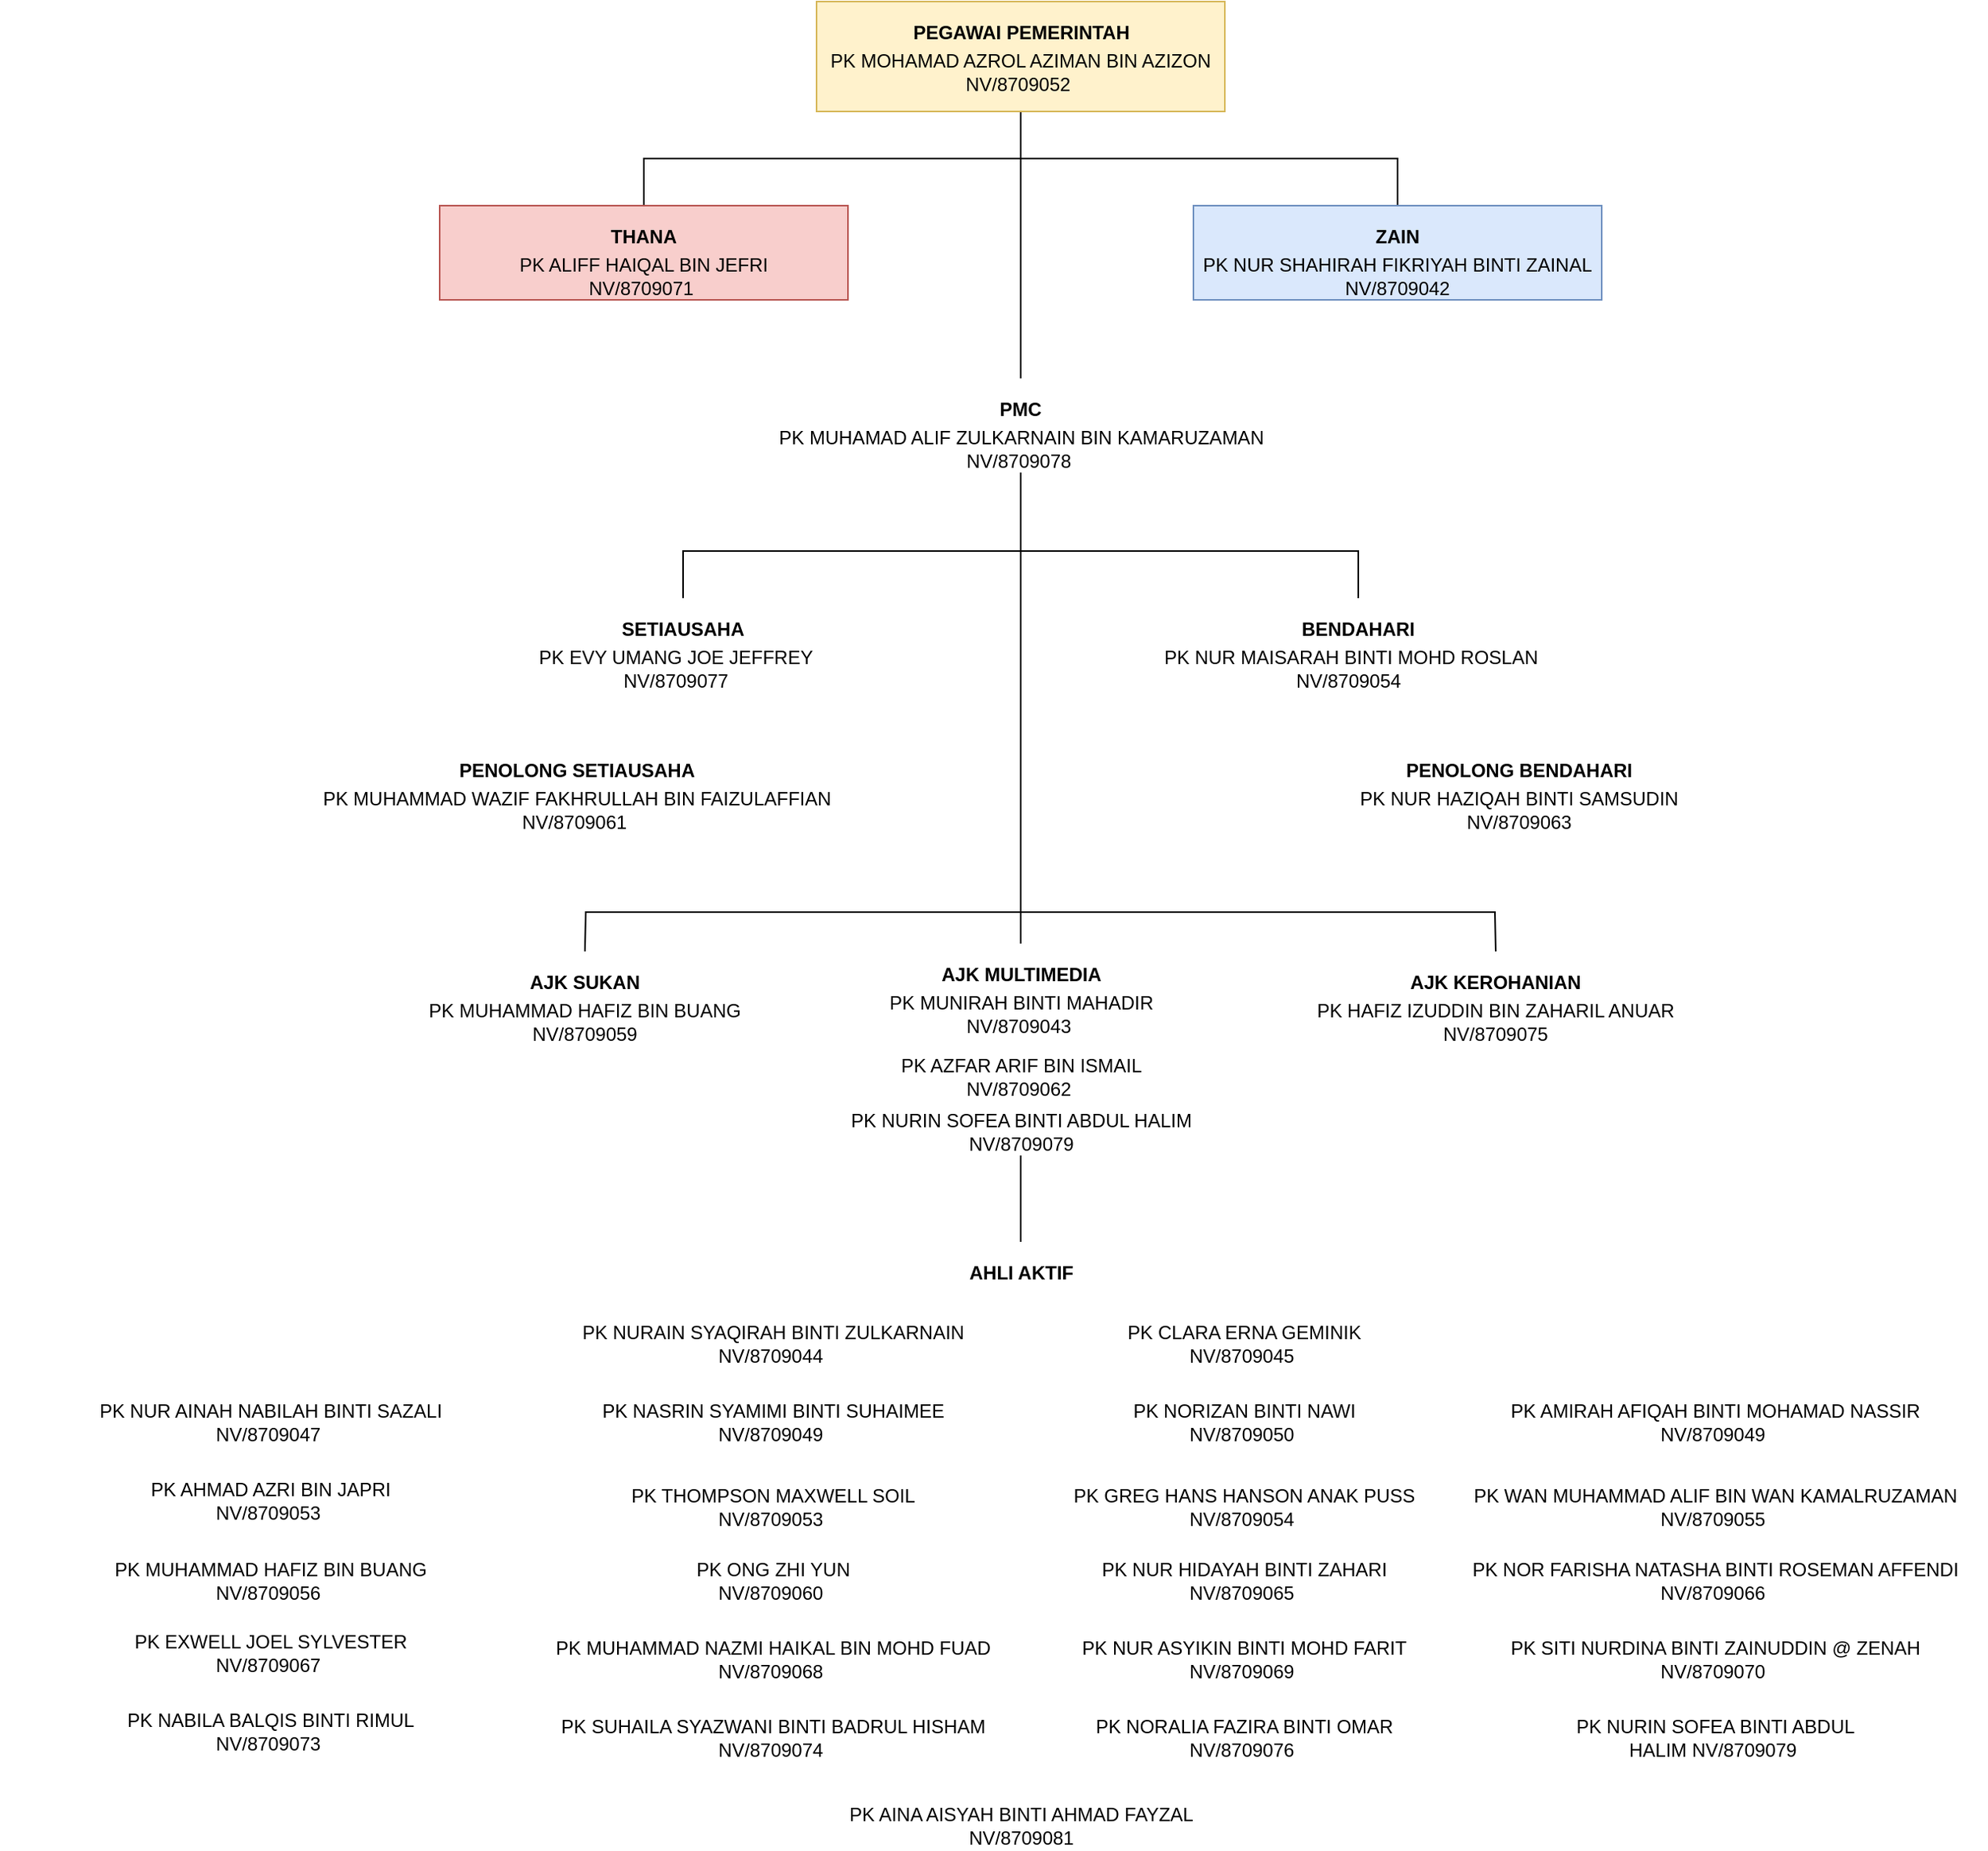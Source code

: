 <mxfile version="22.1.4" type="device">
  <diagram name="Page-1" id="6G_XyiH_UpfWlHVDRDG_">
    <mxGraphModel dx="5350" dy="2805" grid="1" gridSize="10" guides="1" tooltips="1" connect="1" arrows="1" fold="1" page="1" pageScale="1" pageWidth="850" pageHeight="1100" math="0" shadow="0">
      <root>
        <mxCell id="0" />
        <mxCell id="1" parent="0" />
        <mxCell id="8aEzLHYYMAuPvHVN1FfV-11" value="" style="endArrow=none;html=1;rounded=0;entryX=0.5;entryY=1;entryDx=0;entryDy=0;exitX=0.5;exitY=0;exitDx=0;exitDy=0;" parent="1" source="8aEzLHYYMAuPvHVN1FfV-4" target="8aEzLHYYMAuPvHVN1FfV-2" edge="1">
          <mxGeometry width="50" height="50" relative="1" as="geometry">
            <mxPoint x="405" y="320" as="sourcePoint" />
            <mxPoint x="455" y="270" as="targetPoint" />
            <Array as="points">
              <mxPoint x="120" y="200" />
              <mxPoint x="360" y="200" />
            </Array>
          </mxGeometry>
        </mxCell>
        <mxCell id="8aEzLHYYMAuPvHVN1FfV-12" value="" style="endArrow=none;html=1;rounded=0;entryX=0.5;entryY=0;entryDx=0;entryDy=0;exitX=0.5;exitY=1;exitDx=0;exitDy=0;" parent="1" source="8aEzLHYYMAuPvHVN1FfV-2" target="8aEzLHYYMAuPvHVN1FfV-6" edge="1">
          <mxGeometry width="50" height="50" relative="1" as="geometry">
            <mxPoint x="405" y="320" as="sourcePoint" />
            <mxPoint x="455" y="270" as="targetPoint" />
            <Array as="points">
              <mxPoint x="360" y="200" />
              <mxPoint x="600" y="200" />
            </Array>
          </mxGeometry>
        </mxCell>
        <mxCell id="8aEzLHYYMAuPvHVN1FfV-18" value="" style="endArrow=none;html=1;rounded=0;entryX=0.5;entryY=1;entryDx=0;entryDy=0;" parent="1" source="8aEzLHYYMAuPvHVN1FfV-9" target="8aEzLHYYMAuPvHVN1FfV-2" edge="1">
          <mxGeometry width="50" height="50" relative="1" as="geometry">
            <mxPoint x="310" y="330" as="sourcePoint" />
            <mxPoint x="360" y="280" as="targetPoint" />
          </mxGeometry>
        </mxCell>
        <mxCell id="8aEzLHYYMAuPvHVN1FfV-19" value="PENOLONG SETIAUSAHA&lt;br/&gt;" style="text;html=1;strokeColor=none;fillColor=none;align=center;verticalAlign=middle;whiteSpace=wrap;rounded=0;fontStyle=1" parent="1" vertex="1">
          <mxGeometry x="-8.75" y="570" width="172.5" height="40" as="geometry" />
        </mxCell>
        <mxCell id="8aEzLHYYMAuPvHVN1FfV-20" value="PK MUHAMMAD WAZIF FAKHRULLAH BIN FAIZULAFFIAN NV/8709061&amp;nbsp;" style="text;html=1;strokeColor=none;fillColor=none;align=center;verticalAlign=middle;whiteSpace=wrap;rounded=0;" parent="1" vertex="1">
          <mxGeometry x="-95" y="600" width="345" height="30" as="geometry" />
        </mxCell>
        <mxCell id="8aEzLHYYMAuPvHVN1FfV-23" value="PENOLONG BENDAHARI&lt;br/&gt;" style="text;html=1;strokeColor=none;fillColor=none;align=center;verticalAlign=middle;whiteSpace=wrap;rounded=0;fontStyle=1" parent="1" vertex="1">
          <mxGeometry x="591.25" y="570" width="172.5" height="40" as="geometry" />
        </mxCell>
        <mxCell id="8aEzLHYYMAuPvHVN1FfV-24" value="PK NUR HAZIQAH BINTI SAMSUDIN &lt;br&gt;NV/8709063&lt;br/&gt;" style="text;html=1;strokeColor=none;fillColor=none;align=center;verticalAlign=middle;whiteSpace=wrap;rounded=0;" parent="1" vertex="1">
          <mxGeometry x="505" y="600" width="345" height="30" as="geometry" />
        </mxCell>
        <mxCell id="8aEzLHYYMAuPvHVN1FfV-25" value="AJK SUKAN&lt;br/&gt;" style="text;html=1;strokeColor=none;fillColor=none;align=center;verticalAlign=middle;whiteSpace=wrap;rounded=0;fontStyle=1" parent="1" vertex="1">
          <mxGeometry x="-3.75" y="705" width="172.5" height="40" as="geometry" />
        </mxCell>
        <mxCell id="8aEzLHYYMAuPvHVN1FfV-26" value="PK MUHAMMAD HAFIZ BIN BUANG &lt;br&gt;NV/8709059" style="text;html=1;strokeColor=none;fillColor=none;align=center;verticalAlign=middle;whiteSpace=wrap;rounded=0;" parent="1" vertex="1">
          <mxGeometry x="-90" y="735" width="345" height="30" as="geometry" />
        </mxCell>
        <mxCell id="8aEzLHYYMAuPvHVN1FfV-27" value="AJK KEROHANIAN&lt;br&gt;" style="text;html=1;strokeColor=none;fillColor=none;align=center;verticalAlign=middle;whiteSpace=wrap;rounded=0;fontStyle=1" parent="1" vertex="1">
          <mxGeometry x="576.25" y="705" width="172.5" height="40" as="geometry" />
        </mxCell>
        <mxCell id="8aEzLHYYMAuPvHVN1FfV-28" value="PK HAFIZ IZUDDIN BIN ZAHARIL ANUAR &lt;br&gt;NV/8709075" style="text;html=1;strokeColor=none;fillColor=none;align=center;verticalAlign=middle;whiteSpace=wrap;rounded=0;" parent="1" vertex="1">
          <mxGeometry x="490" y="735" width="345" height="30" as="geometry" />
        </mxCell>
        <mxCell id="8aEzLHYYMAuPvHVN1FfV-29" value="AJK MULTIMEDIA&lt;br/&gt;" style="text;html=1;strokeColor=none;fillColor=none;align=center;verticalAlign=middle;whiteSpace=wrap;rounded=0;fontStyle=1" parent="1" vertex="1">
          <mxGeometry x="273.75" y="700" width="172.5" height="40" as="geometry" />
        </mxCell>
        <mxCell id="8aEzLHYYMAuPvHVN1FfV-30" value="PK MUNIRAH BINTI MAHADIR &lt;br&gt;NV/8709043&amp;nbsp;&lt;br&gt;" style="text;html=1;strokeColor=none;fillColor=none;align=center;verticalAlign=middle;whiteSpace=wrap;rounded=0;" parent="1" vertex="1">
          <mxGeometry x="187.5" y="730" width="345" height="30" as="geometry" />
        </mxCell>
        <mxCell id="8aEzLHYYMAuPvHVN1FfV-31" value="PK AZFAR ARIF BIN ISMAIL &lt;br&gt;NV/8709062&amp;nbsp;" style="text;html=1;strokeColor=none;fillColor=none;align=center;verticalAlign=middle;whiteSpace=wrap;rounded=0;" parent="1" vertex="1">
          <mxGeometry x="187.5" y="770" width="345" height="30" as="geometry" />
        </mxCell>
        <mxCell id="8aEzLHYYMAuPvHVN1FfV-32" value="PK NURIN SOFEA BINTI ABDUL HALIM &lt;br&gt;NV/8709079" style="text;html=1;strokeColor=none;fillColor=none;align=center;verticalAlign=middle;whiteSpace=wrap;rounded=0;" parent="1" vertex="1">
          <mxGeometry x="187.5" y="805" width="345" height="30" as="geometry" />
        </mxCell>
        <mxCell id="8aEzLHYYMAuPvHVN1FfV-33" value="AHLI AKTIF&lt;br/&gt;" style="text;html=1;strokeColor=none;fillColor=none;align=center;verticalAlign=middle;whiteSpace=wrap;rounded=0;fontStyle=1" parent="1" vertex="1">
          <mxGeometry x="273.75" y="890" width="172.5" height="40" as="geometry" />
        </mxCell>
        <mxCell id="8aEzLHYYMAuPvHVN1FfV-34" value="PK NURAIN SYAQIRAH BINTI ZULKARNAIN &lt;br&gt;NV/8709044&amp;nbsp;" style="text;html=1;strokeColor=none;fillColor=none;align=center;verticalAlign=middle;whiteSpace=wrap;rounded=0;" parent="1" vertex="1">
          <mxGeometry x="30" y="940" width="345" height="30" as="geometry" />
        </mxCell>
        <mxCell id="8aEzLHYYMAuPvHVN1FfV-35" value="PK CLARA ERNA GEMINIK &lt;br&gt;NV/8709045&amp;nbsp;" style="text;html=1;strokeColor=none;fillColor=none;align=center;verticalAlign=middle;whiteSpace=wrap;rounded=0;" parent="1" vertex="1">
          <mxGeometry x="330" y="940" width="345" height="30" as="geometry" />
        </mxCell>
        <mxCell id="8aEzLHYYMAuPvHVN1FfV-36" value="" style="group" parent="1" vertex="1" connectable="0">
          <mxGeometry x="-32.5" y="480" width="345" height="60" as="geometry" />
        </mxCell>
        <mxCell id="8aEzLHYYMAuPvHVN1FfV-13" value="SETIAUSAHA" style="text;html=1;strokeColor=none;fillColor=none;align=center;verticalAlign=middle;whiteSpace=wrap;rounded=0;fontStyle=1" parent="8aEzLHYYMAuPvHVN1FfV-36" vertex="1">
          <mxGeometry x="122.5" width="110" height="40" as="geometry" />
        </mxCell>
        <mxCell id="8aEzLHYYMAuPvHVN1FfV-14" value="PK EVY UMANG JOE JEFFREY &lt;br&gt;NV/8709077" style="text;html=1;strokeColor=none;fillColor=none;align=center;verticalAlign=middle;whiteSpace=wrap;rounded=0;" parent="8aEzLHYYMAuPvHVN1FfV-36" vertex="1">
          <mxGeometry y="30" width="345" height="30" as="geometry" />
        </mxCell>
        <mxCell id="8aEzLHYYMAuPvHVN1FfV-37" value="" style="group" parent="1" vertex="1" connectable="0">
          <mxGeometry x="397.5" y="480" width="345" height="60" as="geometry" />
        </mxCell>
        <mxCell id="8aEzLHYYMAuPvHVN1FfV-21" value="BENDAHARI" style="text;html=1;strokeColor=none;fillColor=none;align=center;verticalAlign=middle;whiteSpace=wrap;rounded=0;fontStyle=1" parent="8aEzLHYYMAuPvHVN1FfV-37" vertex="1">
          <mxGeometry x="122.5" width="110" height="40" as="geometry" />
        </mxCell>
        <mxCell id="8aEzLHYYMAuPvHVN1FfV-22" value="PK NUR MAISARAH BINTI MOHD ROSLAN &lt;br&gt;NV/8709054&amp;nbsp;" style="text;html=1;strokeColor=none;fillColor=none;align=center;verticalAlign=middle;whiteSpace=wrap;rounded=0;" parent="8aEzLHYYMAuPvHVN1FfV-37" vertex="1">
          <mxGeometry y="30" width="345" height="30" as="geometry" />
        </mxCell>
        <mxCell id="8aEzLHYYMAuPvHVN1FfV-38" value="" style="group" parent="1" vertex="1" connectable="0">
          <mxGeometry x="187.5" y="340" width="345" height="60" as="geometry" />
        </mxCell>
        <mxCell id="8aEzLHYYMAuPvHVN1FfV-9" value="PMC" style="text;html=1;strokeColor=none;fillColor=none;align=center;verticalAlign=middle;whiteSpace=wrap;rounded=0;fontStyle=1" parent="8aEzLHYYMAuPvHVN1FfV-38" vertex="1">
          <mxGeometry x="117.5" width="110" height="40" as="geometry" />
        </mxCell>
        <mxCell id="8aEzLHYYMAuPvHVN1FfV-10" value="PK MUHAMAD ALIF ZULKARNAIN BIN KAMARUZAMAN NV/8709078&amp;nbsp;" style="text;html=1;strokeColor=none;fillColor=none;align=center;verticalAlign=middle;whiteSpace=wrap;rounded=0;" parent="8aEzLHYYMAuPvHVN1FfV-38" vertex="1">
          <mxGeometry y="30" width="345" height="30" as="geometry" />
        </mxCell>
        <mxCell id="8aEzLHYYMAuPvHVN1FfV-39" value="" style="group;fillColor=#dae8fc;strokeColor=#6c8ebf;" parent="1" vertex="1" connectable="0">
          <mxGeometry x="470" y="230" width="260" height="60" as="geometry" />
        </mxCell>
        <mxCell id="8aEzLHYYMAuPvHVN1FfV-6" value="ZAIN" style="text;html=1;strokeColor=none;fillColor=none;align=center;verticalAlign=middle;whiteSpace=wrap;rounded=0;fontStyle=1" parent="8aEzLHYYMAuPvHVN1FfV-39" vertex="1">
          <mxGeometry x="75" width="110" height="40" as="geometry" />
        </mxCell>
        <mxCell id="8aEzLHYYMAuPvHVN1FfV-7" value="PK NUR SHAHIRAH FIKRIYAH BINTI ZAINAL NV/8709042" style="text;html=1;strokeColor=none;fillColor=none;align=center;verticalAlign=middle;whiteSpace=wrap;rounded=0;" parent="8aEzLHYYMAuPvHVN1FfV-39" vertex="1">
          <mxGeometry y="30" width="260" height="30" as="geometry" />
        </mxCell>
        <mxCell id="8aEzLHYYMAuPvHVN1FfV-40" value="" style="group;fillColor=#fff2cc;strokeColor=#d6b656;" parent="1" vertex="1" connectable="0">
          <mxGeometry x="230" y="100" width="260" height="70" as="geometry" />
        </mxCell>
        <mxCell id="8aEzLHYYMAuPvHVN1FfV-1" value="PEGAWAI PEMERINTAH&lt;br&gt;" style="text;html=1;strokeColor=none;fillColor=none;align=center;verticalAlign=middle;whiteSpace=wrap;rounded=0;fontStyle=1" parent="8aEzLHYYMAuPvHVN1FfV-40" vertex="1">
          <mxGeometry x="42.5" width="175" height="40" as="geometry" />
        </mxCell>
        <mxCell id="8aEzLHYYMAuPvHVN1FfV-2" value="PK MOHAMAD AZROL AZIMAN BIN AZIZON&lt;br&gt;NV/8709052&amp;nbsp;" style="text;html=1;strokeColor=none;fillColor=none;align=center;verticalAlign=middle;whiteSpace=wrap;rounded=0;" parent="8aEzLHYYMAuPvHVN1FfV-40" vertex="1">
          <mxGeometry y="30" width="260" height="30" as="geometry" />
        </mxCell>
        <mxCell id="8aEzLHYYMAuPvHVN1FfV-41" value="" style="group;fillColor=#f8cecc;strokeColor=#b85450;" parent="1" vertex="1" connectable="0">
          <mxGeometry x="-10" y="230" width="260" height="60" as="geometry" />
        </mxCell>
        <mxCell id="8aEzLHYYMAuPvHVN1FfV-4" value="THANA" style="text;html=1;strokeColor=none;fillColor=none;align=center;verticalAlign=middle;whiteSpace=wrap;rounded=0;fontStyle=1" parent="8aEzLHYYMAuPvHVN1FfV-41" vertex="1">
          <mxGeometry x="70" width="120" height="40" as="geometry" />
        </mxCell>
        <mxCell id="8aEzLHYYMAuPvHVN1FfV-5" value="PK ALIFF HAIQAL BIN JEFRI&lt;br&gt;NV/8709071&amp;nbsp;" style="text;html=1;strokeColor=none;fillColor=none;align=center;verticalAlign=middle;whiteSpace=wrap;rounded=0;" parent="8aEzLHYYMAuPvHVN1FfV-41" vertex="1">
          <mxGeometry y="30" width="260" height="30" as="geometry" />
        </mxCell>
        <mxCell id="8aEzLHYYMAuPvHVN1FfV-42" value="PK NUR AINAH NABILAH BINTI SAZALI &lt;br&gt;NV/8709047&amp;nbsp;" style="text;html=1;strokeColor=none;fillColor=none;align=center;verticalAlign=middle;whiteSpace=wrap;rounded=0;" parent="1" vertex="1">
          <mxGeometry x="-290" y="990" width="345" height="30" as="geometry" />
        </mxCell>
        <mxCell id="8aEzLHYYMAuPvHVN1FfV-43" value="PK NASRIN SYAMIMI BINTI SUHAIMEE &lt;br&gt;NV/8709049&amp;nbsp;" style="text;html=1;strokeColor=none;fillColor=none;align=center;verticalAlign=middle;whiteSpace=wrap;rounded=0;" parent="1" vertex="1">
          <mxGeometry x="30" y="990" width="345" height="30" as="geometry" />
        </mxCell>
        <mxCell id="8aEzLHYYMAuPvHVN1FfV-44" value="PK NORIZAN BINTI NAWI &lt;br&gt;NV/8709050&amp;nbsp;" style="text;html=1;strokeColor=none;fillColor=none;align=center;verticalAlign=middle;whiteSpace=wrap;rounded=0;" parent="1" vertex="1">
          <mxGeometry x="330" y="990" width="345" height="30" as="geometry" />
        </mxCell>
        <mxCell id="8aEzLHYYMAuPvHVN1FfV-45" value="PK AMIRAH AFIQAH BINTI MOHAMAD NASSIR &lt;br&gt;NV/8709049&amp;nbsp;" style="text;html=1;strokeColor=none;fillColor=none;align=center;verticalAlign=middle;whiteSpace=wrap;rounded=0;" parent="1" vertex="1">
          <mxGeometry x="630" y="990" width="345" height="30" as="geometry" />
        </mxCell>
        <mxCell id="8aEzLHYYMAuPvHVN1FfV-46" value="PK AHMAD AZRI BIN JAPRI &lt;br&gt;NV/8709053&amp;nbsp;" style="text;html=1;strokeColor=none;fillColor=none;align=center;verticalAlign=middle;whiteSpace=wrap;rounded=0;" parent="1" vertex="1">
          <mxGeometry x="-290" y="1040" width="345" height="30" as="geometry" />
        </mxCell>
        <mxCell id="8aEzLHYYMAuPvHVN1FfV-47" value="PK THOMPSON MAXWELL SOIL &lt;br&gt;NV/8709053&amp;nbsp;" style="text;html=1;strokeColor=none;fillColor=none;align=center;verticalAlign=middle;whiteSpace=wrap;rounded=0;" parent="1" vertex="1">
          <mxGeometry x="30" y="1044" width="345" height="30" as="geometry" />
        </mxCell>
        <mxCell id="8aEzLHYYMAuPvHVN1FfV-48" value="PK GREG HANS HANSON ANAK PUSS &lt;br&gt;NV/8709054&amp;nbsp;" style="text;html=1;strokeColor=none;fillColor=none;align=center;verticalAlign=middle;whiteSpace=wrap;rounded=0;" parent="1" vertex="1">
          <mxGeometry x="330" y="1044" width="345" height="30" as="geometry" />
        </mxCell>
        <mxCell id="8aEzLHYYMAuPvHVN1FfV-49" value="PK WAN MUHAMMAD ALIF BIN WAN KAMALRUZAMAN NV/8709055&amp;nbsp;" style="text;html=1;strokeColor=none;fillColor=none;align=center;verticalAlign=middle;whiteSpace=wrap;rounded=0;" parent="1" vertex="1">
          <mxGeometry x="630" y="1044" width="345" height="30" as="geometry" />
        </mxCell>
        <mxCell id="8aEzLHYYMAuPvHVN1FfV-50" value="PK MUHAMMAD HAFIZ BIN BUANG &lt;br&gt;NV/8709056&amp;nbsp;" style="text;html=1;strokeColor=none;fillColor=none;align=center;verticalAlign=middle;whiteSpace=wrap;rounded=0;" parent="1" vertex="1">
          <mxGeometry x="-290" y="1091" width="345" height="30" as="geometry" />
        </mxCell>
        <mxCell id="8aEzLHYYMAuPvHVN1FfV-51" value="PK ONG ZHI YUN &lt;br&gt;NV/8709060&amp;nbsp;" style="text;html=1;strokeColor=none;fillColor=none;align=center;verticalAlign=middle;whiteSpace=wrap;rounded=0;" parent="1" vertex="1">
          <mxGeometry x="30" y="1091" width="345" height="30" as="geometry" />
        </mxCell>
        <mxCell id="8aEzLHYYMAuPvHVN1FfV-52" value="PK NUR HIDAYAH BINTI ZAHARI &lt;br&gt;NV/8709065&amp;nbsp;" style="text;html=1;strokeColor=none;fillColor=none;align=center;verticalAlign=middle;whiteSpace=wrap;rounded=0;" parent="1" vertex="1">
          <mxGeometry x="330" y="1091" width="345" height="30" as="geometry" />
        </mxCell>
        <mxCell id="8aEzLHYYMAuPvHVN1FfV-53" value="PK NOR FARISHA NATASHA BINTI ROSEMAN AFFENDI NV/8709066&amp;nbsp;" style="text;html=1;strokeColor=none;fillColor=none;align=center;verticalAlign=middle;whiteSpace=wrap;rounded=0;" parent="1" vertex="1">
          <mxGeometry x="630" y="1091" width="345" height="30" as="geometry" />
        </mxCell>
        <mxCell id="8aEzLHYYMAuPvHVN1FfV-54" value="PK EXWELL JOEL SYLVESTER &lt;br&gt;NV/8709067&amp;nbsp;" style="text;html=1;strokeColor=none;fillColor=none;align=center;verticalAlign=middle;whiteSpace=wrap;rounded=0;" parent="1" vertex="1">
          <mxGeometry x="-290" y="1137" width="345" height="30" as="geometry" />
        </mxCell>
        <mxCell id="8aEzLHYYMAuPvHVN1FfV-55" value="PK MUHAMMAD NAZMI HAIKAL BIN MOHD FUAD &lt;br&gt;NV/8709068&amp;nbsp;" style="text;html=1;strokeColor=none;fillColor=none;align=center;verticalAlign=middle;whiteSpace=wrap;rounded=0;" parent="1" vertex="1">
          <mxGeometry x="30" y="1141" width="345" height="30" as="geometry" />
        </mxCell>
        <mxCell id="8aEzLHYYMAuPvHVN1FfV-56" value="PK NUR ASYIKIN BINTI MOHD FARIT &lt;br&gt;NV/8709069&amp;nbsp;" style="text;html=1;strokeColor=none;fillColor=none;align=center;verticalAlign=middle;whiteSpace=wrap;rounded=0;" parent="1" vertex="1">
          <mxGeometry x="330" y="1141" width="345" height="30" as="geometry" />
        </mxCell>
        <mxCell id="8aEzLHYYMAuPvHVN1FfV-57" value="PK SITI NURDINA BINTI ZAINUDDIN @ ZENAH &lt;br&gt;NV/8709070&amp;nbsp;" style="text;html=1;strokeColor=none;fillColor=none;align=center;verticalAlign=middle;whiteSpace=wrap;rounded=0;" parent="1" vertex="1">
          <mxGeometry x="630" y="1141" width="345" height="30" as="geometry" />
        </mxCell>
        <mxCell id="8aEzLHYYMAuPvHVN1FfV-58" value="PK NABILA BALQIS BINTI RIMUL &lt;br&gt;NV/8709073&amp;nbsp;" style="text;html=1;strokeColor=none;fillColor=none;align=center;verticalAlign=middle;whiteSpace=wrap;rounded=0;" parent="1" vertex="1">
          <mxGeometry x="-290" y="1187" width="345" height="30" as="geometry" />
        </mxCell>
        <mxCell id="8aEzLHYYMAuPvHVN1FfV-59" value="PK SUHAILA SYAZWANI BINTI BADRUL HISHAM &lt;br&gt;NV/8709074&amp;nbsp;" style="text;html=1;strokeColor=none;fillColor=none;align=center;verticalAlign=middle;whiteSpace=wrap;rounded=0;" parent="1" vertex="1">
          <mxGeometry x="30" y="1191" width="345" height="30" as="geometry" />
        </mxCell>
        <mxCell id="8aEzLHYYMAuPvHVN1FfV-60" value="PK NORALIA FAZIRA BINTI OMAR &lt;br&gt;NV/8709076&amp;nbsp;" style="text;html=1;strokeColor=none;fillColor=none;align=center;verticalAlign=middle;whiteSpace=wrap;rounded=0;" parent="1" vertex="1">
          <mxGeometry x="330" y="1191" width="345" height="30" as="geometry" />
        </mxCell>
        <mxCell id="8aEzLHYYMAuPvHVN1FfV-61" value="PK NURIN SOFEA BINTI ABDUL &lt;br&gt;HALIM NV/8709079&amp;nbsp;" style="text;html=1;strokeColor=none;fillColor=none;align=center;verticalAlign=middle;whiteSpace=wrap;rounded=0;" parent="1" vertex="1">
          <mxGeometry x="630" y="1191" width="345" height="30" as="geometry" />
        </mxCell>
        <mxCell id="8aEzLHYYMAuPvHVN1FfV-62" value="PK AINA AISYAH BINTI AHMAD FAYZAL &lt;br&gt;NV/8709081" style="text;html=1;strokeColor=none;fillColor=none;align=center;verticalAlign=middle;whiteSpace=wrap;rounded=0;" parent="1" vertex="1">
          <mxGeometry x="187.5" y="1247" width="345" height="30" as="geometry" />
        </mxCell>
        <mxCell id="8aEzLHYYMAuPvHVN1FfV-63" value="" style="endArrow=none;html=1;rounded=0;entryX=0.5;entryY=1;entryDx=0;entryDy=0;exitX=0.5;exitY=0;exitDx=0;exitDy=0;" parent="1" source="8aEzLHYYMAuPvHVN1FfV-21" target="8aEzLHYYMAuPvHVN1FfV-10" edge="1">
          <mxGeometry width="50" height="50" relative="1" as="geometry">
            <mxPoint x="540" y="480" as="sourcePoint" />
            <mxPoint x="590" y="430" as="targetPoint" />
            <Array as="points">
              <mxPoint x="575" y="450" />
              <mxPoint x="360" y="450" />
            </Array>
          </mxGeometry>
        </mxCell>
        <mxCell id="8aEzLHYYMAuPvHVN1FfV-64" value="" style="endArrow=none;html=1;rounded=0;entryX=0.5;entryY=1;entryDx=0;entryDy=0;exitX=0.5;exitY=0;exitDx=0;exitDy=0;" parent="1" source="8aEzLHYYMAuPvHVN1FfV-13" target="8aEzLHYYMAuPvHVN1FfV-10" edge="1">
          <mxGeometry width="50" height="50" relative="1" as="geometry">
            <mxPoint x="540" y="480" as="sourcePoint" />
            <mxPoint x="590" y="430" as="targetPoint" />
            <Array as="points">
              <mxPoint x="145" y="450" />
              <mxPoint x="360" y="450" />
            </Array>
          </mxGeometry>
        </mxCell>
        <mxCell id="8aEzLHYYMAuPvHVN1FfV-65" value="" style="endArrow=none;html=1;rounded=0;entryX=0.5;entryY=1;entryDx=0;entryDy=0;exitX=0.5;exitY=0;exitDx=0;exitDy=0;" parent="1" source="8aEzLHYYMAuPvHVN1FfV-29" target="8aEzLHYYMAuPvHVN1FfV-10" edge="1">
          <mxGeometry width="50" height="50" relative="1" as="geometry">
            <mxPoint x="480" y="760" as="sourcePoint" />
            <mxPoint x="530" y="710" as="targetPoint" />
          </mxGeometry>
        </mxCell>
        <mxCell id="8aEzLHYYMAuPvHVN1FfV-66" value="" style="endArrow=none;html=1;rounded=0;entryX=0.5;entryY=0;entryDx=0;entryDy=0;exitX=0.5;exitY=0;exitDx=0;exitDy=0;" parent="1" source="8aEzLHYYMAuPvHVN1FfV-27" target="8aEzLHYYMAuPvHVN1FfV-29" edge="1">
          <mxGeometry width="50" height="50" relative="1" as="geometry">
            <mxPoint x="390" y="760" as="sourcePoint" />
            <mxPoint x="440" y="710" as="targetPoint" />
            <Array as="points">
              <mxPoint x="662" y="680" />
              <mxPoint x="360" y="680" />
            </Array>
          </mxGeometry>
        </mxCell>
        <mxCell id="8aEzLHYYMAuPvHVN1FfV-67" value="" style="endArrow=none;html=1;rounded=0;entryX=0.5;entryY=0;entryDx=0;entryDy=0;exitX=0.5;exitY=0;exitDx=0;exitDy=0;" parent="1" source="8aEzLHYYMAuPvHVN1FfV-25" target="8aEzLHYYMAuPvHVN1FfV-29" edge="1">
          <mxGeometry width="50" height="50" relative="1" as="geometry">
            <mxPoint x="410" y="600" as="sourcePoint" />
            <mxPoint x="460" y="550" as="targetPoint" />
            <Array as="points">
              <mxPoint x="83" y="680" />
              <mxPoint x="360" y="680" />
            </Array>
          </mxGeometry>
        </mxCell>
        <mxCell id="8aEzLHYYMAuPvHVN1FfV-68" value="" style="endArrow=none;html=1;rounded=0;entryX=0.5;entryY=1;entryDx=0;entryDy=0;exitX=0.5;exitY=0;exitDx=0;exitDy=0;" parent="1" source="8aEzLHYYMAuPvHVN1FfV-33" target="8aEzLHYYMAuPvHVN1FfV-32" edge="1">
          <mxGeometry width="50" height="50" relative="1" as="geometry">
            <mxPoint x="180" y="990" as="sourcePoint" />
            <mxPoint x="230" y="940" as="targetPoint" />
          </mxGeometry>
        </mxCell>
      </root>
    </mxGraphModel>
  </diagram>
</mxfile>
